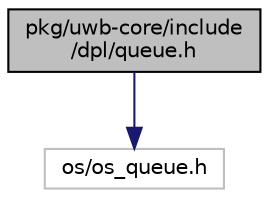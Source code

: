 digraph "pkg/uwb-core/include/dpl/queue.h"
{
 // LATEX_PDF_SIZE
  edge [fontname="Helvetica",fontsize="10",labelfontname="Helvetica",labelfontsize="10"];
  node [fontname="Helvetica",fontsize="10",shape=record];
  Node1 [label="pkg/uwb-core/include\l/dpl/queue.h",height=0.2,width=0.4,color="black", fillcolor="grey75", style="filled", fontcolor="black",tooltip="Abstraction layer for RIOT adaption."];
  Node1 -> Node2 [color="midnightblue",fontsize="10",style="solid",fontname="Helvetica"];
  Node2 [label="os/os_queue.h",height=0.2,width=0.4,color="grey75", fillcolor="white", style="filled",tooltip=" "];
}

